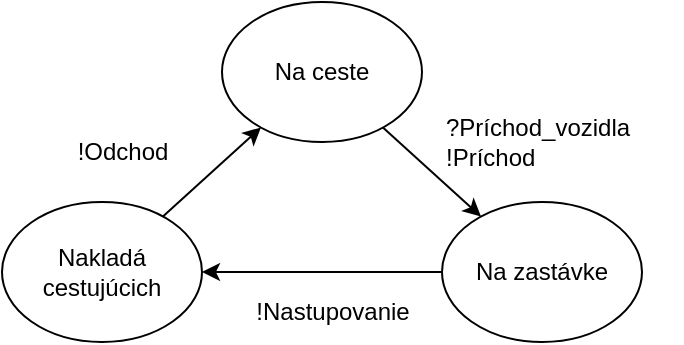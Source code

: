 <mxfile>
    <diagram name="Page-1" id="eo9_WLX4i6MRtV-79SUJ">
        <mxGraphModel dx="1297" dy="246" grid="1" gridSize="10" guides="1" tooltips="1" connect="1" arrows="1" fold="1" page="1" pageScale="1" pageWidth="850" pageHeight="1100" math="0" shadow="0">
            <root>
                <mxCell id="0"/>
                <mxCell id="1" parent="0"/>
                <mxCell id="xD0bL81C4ZWrOrEym1o9-38" style="rounded=0;orthogonalLoop=1;jettySize=auto;html=1;" parent="1" source="xD0bL81C4ZWrOrEym1o9-39" target="xD0bL81C4ZWrOrEym1o9-42" edge="1">
                    <mxGeometry relative="1" as="geometry"/>
                </mxCell>
                <mxCell id="xD0bL81C4ZWrOrEym1o9-39" value="Na zastávke" style="ellipse;whiteSpace=wrap;html=1;" parent="1" vertex="1">
                    <mxGeometry x="-295" y="660" width="100" height="70" as="geometry"/>
                </mxCell>
                <mxCell id="xD0bL81C4ZWrOrEym1o9-40" style="rounded=0;orthogonalLoop=1;jettySize=auto;html=1;" parent="1" source="xD0bL81C4ZWrOrEym1o9-41" target="xD0bL81C4ZWrOrEym1o9-39" edge="1">
                    <mxGeometry relative="1" as="geometry"/>
                </mxCell>
                <mxCell id="xD0bL81C4ZWrOrEym1o9-41" value="Na ceste" style="ellipse;whiteSpace=wrap;html=1;" parent="1" vertex="1">
                    <mxGeometry x="-405" y="560" width="100" height="70" as="geometry"/>
                </mxCell>
                <mxCell id="xD0bL81C4ZWrOrEym1o9-42" value="Nakladá&lt;div&gt;cestujúcich&lt;/div&gt;" style="ellipse;whiteSpace=wrap;html=1;" parent="1" vertex="1">
                    <mxGeometry x="-515" y="660" width="100" height="70" as="geometry"/>
                </mxCell>
                <mxCell id="xD0bL81C4ZWrOrEym1o9-44" value="&lt;div&gt;?Príchod_vozidla&lt;/div&gt;!Príchod" style="text;html=1;align=left;verticalAlign=middle;resizable=0;points=[];autosize=1;strokeColor=none;fillColor=none;" parent="1" vertex="1">
                    <mxGeometry x="-295" y="610" width="120" height="40" as="geometry"/>
                </mxCell>
                <mxCell id="xD0bL81C4ZWrOrEym1o9-45" value="" style="endArrow=classic;html=1;rounded=0;endFill=1;" parent="1" source="xD0bL81C4ZWrOrEym1o9-42" target="xD0bL81C4ZWrOrEym1o9-41" edge="1">
                    <mxGeometry width="50" height="50" relative="1" as="geometry">
                        <mxPoint x="-415" y="915" as="sourcePoint"/>
                        <mxPoint x="-385" y="930" as="targetPoint"/>
                    </mxGeometry>
                </mxCell>
                <mxCell id="xD0bL81C4ZWrOrEym1o9-46" value="!Odchod" style="text;html=1;align=center;verticalAlign=middle;resizable=0;points=[];autosize=1;strokeColor=none;fillColor=none;" parent="1" vertex="1">
                    <mxGeometry x="-490" y="620" width="70" height="30" as="geometry"/>
                </mxCell>
                <mxCell id="xD0bL81C4ZWrOrEym1o9-49" value="!Nastupovanie" style="text;html=1;align=center;verticalAlign=middle;resizable=0;points=[];autosize=1;strokeColor=none;fillColor=none;" parent="1" vertex="1">
                    <mxGeometry x="-400" y="700" width="100" height="30" as="geometry"/>
                </mxCell>
            </root>
        </mxGraphModel>
    </diagram>
</mxfile>